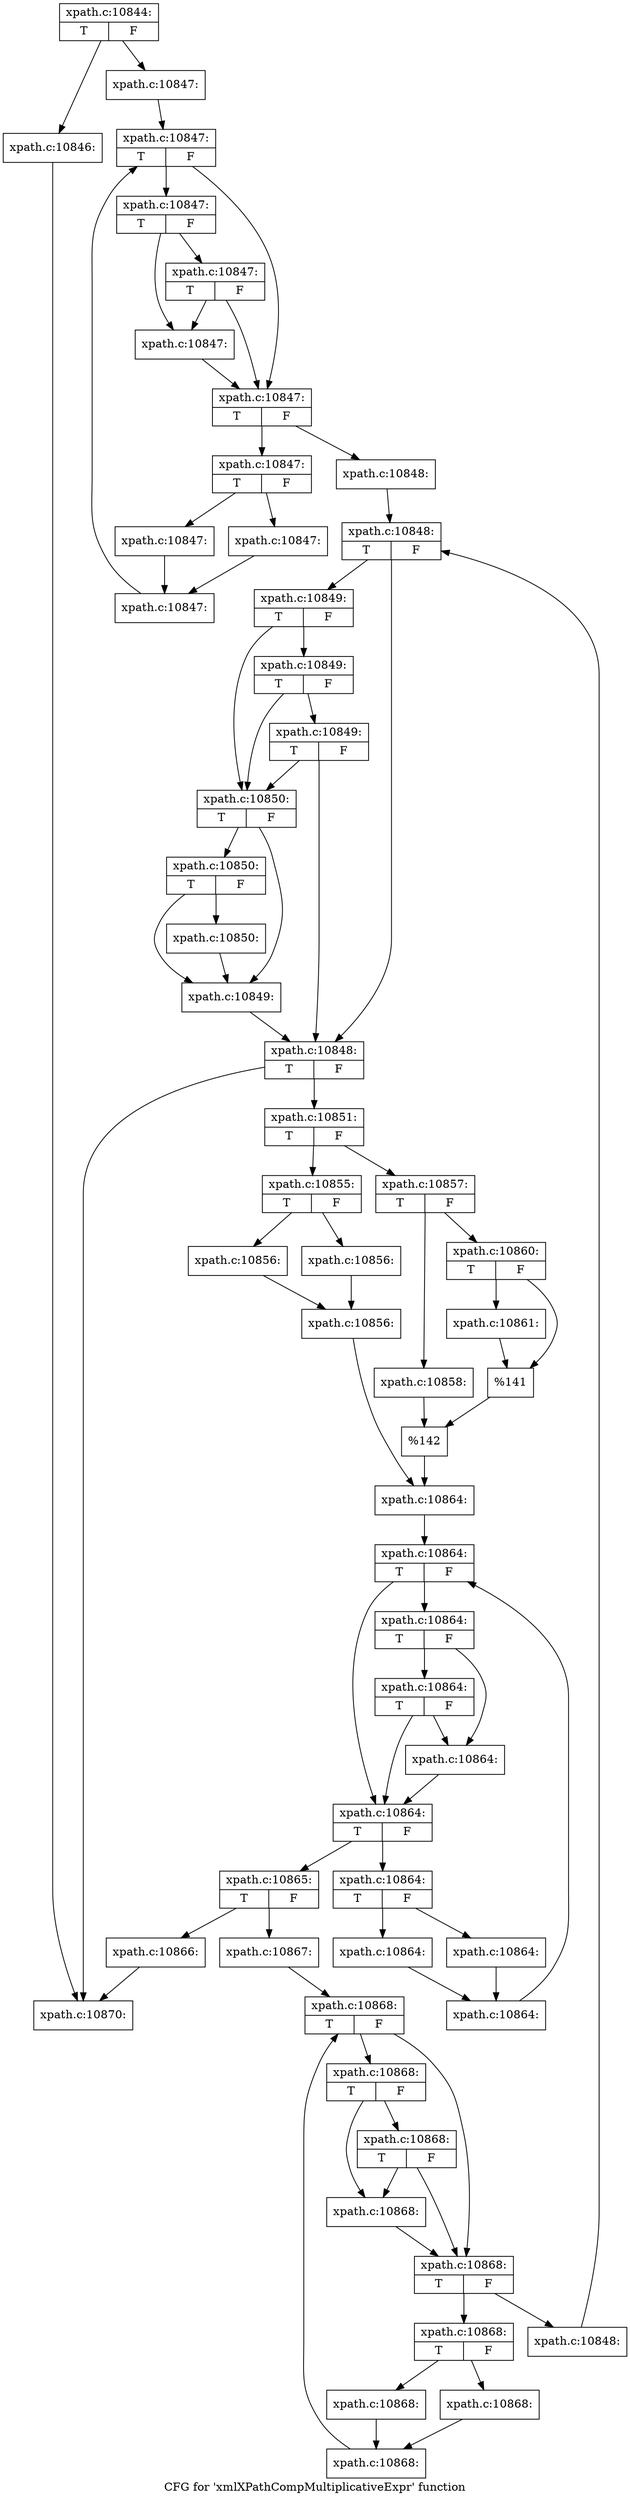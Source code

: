digraph "CFG for 'xmlXPathCompMultiplicativeExpr' function" {
	label="CFG for 'xmlXPathCompMultiplicativeExpr' function";

	Node0x4eb6b40 [shape=record,label="{xpath.c:10844:|{<s0>T|<s1>F}}"];
	Node0x4eb6b40 -> Node0x4ec01b0;
	Node0x4eb6b40 -> Node0x4ec04c0;
	Node0x4ec01b0 [shape=record,label="{xpath.c:10846:}"];
	Node0x4ec01b0 -> Node0x4ec23d0;
	Node0x4ec04c0 [shape=record,label="{xpath.c:10847:}"];
	Node0x4ec04c0 -> Node0x4ec07e0;
	Node0x4ec07e0 [shape=record,label="{xpath.c:10847:|{<s0>T|<s1>F}}"];
	Node0x4ec07e0 -> Node0x4ec09e0;
	Node0x4ec07e0 -> Node0x4ec0a80;
	Node0x4ec0a80 [shape=record,label="{xpath.c:10847:|{<s0>T|<s1>F}}"];
	Node0x4ec0a80 -> Node0x4ec0de0;
	Node0x4ec0a80 -> Node0x4ec0a30;
	Node0x4ec0de0 [shape=record,label="{xpath.c:10847:|{<s0>T|<s1>F}}"];
	Node0x4ec0de0 -> Node0x4ec09e0;
	Node0x4ec0de0 -> Node0x4ec0a30;
	Node0x4ec0a30 [shape=record,label="{xpath.c:10847:}"];
	Node0x4ec0a30 -> Node0x4ec09e0;
	Node0x4ec09e0 [shape=record,label="{xpath.c:10847:|{<s0>T|<s1>F}}"];
	Node0x4ec09e0 -> Node0x4ec1410;
	Node0x4ec09e0 -> Node0x4ec0990;
	Node0x4ec1410 [shape=record,label="{xpath.c:10847:|{<s0>T|<s1>F}}"];
	Node0x4ec1410 -> Node0x4ec18c0;
	Node0x4ec1410 -> Node0x4ec1910;
	Node0x4ec18c0 [shape=record,label="{xpath.c:10847:}"];
	Node0x4ec18c0 -> Node0x4ec1960;
	Node0x4ec1910 [shape=record,label="{xpath.c:10847:}"];
	Node0x4ec1910 -> Node0x4ec1960;
	Node0x4ec1960 [shape=record,label="{xpath.c:10847:}"];
	Node0x4ec1960 -> Node0x4ec07e0;
	Node0x4ec0990 [shape=record,label="{xpath.c:10848:}"];
	Node0x4ec0990 -> Node0x4ec2220;
	Node0x4ec2220 [shape=record,label="{xpath.c:10848:|{<s0>T|<s1>F}}"];
	Node0x4ec2220 -> Node0x4ec2420;
	Node0x4ec2220 -> Node0x4ec24c0;
	Node0x4ec24c0 [shape=record,label="{xpath.c:10849:|{<s0>T|<s1>F}}"];
	Node0x4ec24c0 -> Node0x4ec2870;
	Node0x4ec24c0 -> Node0x4ec2470;
	Node0x4ec2870 [shape=record,label="{xpath.c:10849:|{<s0>T|<s1>F}}"];
	Node0x4ec2870 -> Node0x4ec2820;
	Node0x4ec2870 -> Node0x4ec2470;
	Node0x4ec2820 [shape=record,label="{xpath.c:10849:|{<s0>T|<s1>F}}"];
	Node0x4ec2820 -> Node0x4ec2420;
	Node0x4ec2820 -> Node0x4ec2470;
	Node0x4ec2470 [shape=record,label="{xpath.c:10850:|{<s0>T|<s1>F}}"];
	Node0x4ec2470 -> Node0x4ec3500;
	Node0x4ec2470 -> Node0x4ec3460;
	Node0x4ec3500 [shape=record,label="{xpath.c:10850:|{<s0>T|<s1>F}}"];
	Node0x4ec3500 -> Node0x4ec34b0;
	Node0x4ec3500 -> Node0x4ec3460;
	Node0x4ec34b0 [shape=record,label="{xpath.c:10850:}"];
	Node0x4ec34b0 -> Node0x4ec3460;
	Node0x4ec3460 [shape=record,label="{xpath.c:10849:}"];
	Node0x4ec3460 -> Node0x4ec2420;
	Node0x4ec2420 [shape=record,label="{xpath.c:10848:|{<s0>T|<s1>F}}"];
	Node0x4ec2420 -> Node0x4ec33b0;
	Node0x4ec2420 -> Node0x4ec23d0;
	Node0x4ec33b0 [shape=record,label="{xpath.c:10851:|{<s0>T|<s1>F}}"];
	Node0x4ec33b0 -> Node0x4ec4e90;
	Node0x4ec33b0 -> Node0x4ec4f30;
	Node0x4ec4e90 [shape=record,label="{xpath.c:10855:|{<s0>T|<s1>F}}"];
	Node0x4ec4e90 -> Node0x4ec5510;
	Node0x4ec4e90 -> Node0x4ec5560;
	Node0x4ec5510 [shape=record,label="{xpath.c:10856:}"];
	Node0x4ec5510 -> Node0x4ec55b0;
	Node0x4ec5560 [shape=record,label="{xpath.c:10856:}"];
	Node0x4ec5560 -> Node0x4ec55b0;
	Node0x4ec55b0 [shape=record,label="{xpath.c:10856:}"];
	Node0x4ec55b0 -> Node0x4ec4ee0;
	Node0x4ec4f30 [shape=record,label="{xpath.c:10857:|{<s0>T|<s1>F}}"];
	Node0x4ec4f30 -> Node0x4ec5f30;
	Node0x4ec4f30 -> Node0x4ec5fd0;
	Node0x4ec5f30 [shape=record,label="{xpath.c:10858:}"];
	Node0x4ec5f30 -> Node0x4ec5f80;
	Node0x4ec5fd0 [shape=record,label="{xpath.c:10860:|{<s0>T|<s1>F}}"];
	Node0x4ec5fd0 -> Node0x4ec68e0;
	Node0x4ec5fd0 -> Node0x4ec6930;
	Node0x4ec68e0 [shape=record,label="{xpath.c:10861:}"];
	Node0x4ec68e0 -> Node0x4ec6930;
	Node0x4ec6930 [shape=record,label="{%141}"];
	Node0x4ec6930 -> Node0x4ec5f80;
	Node0x4ec5f80 [shape=record,label="{%142}"];
	Node0x4ec5f80 -> Node0x4ec4ee0;
	Node0x4ec4ee0 [shape=record,label="{xpath.c:10864:}"];
	Node0x4ec4ee0 -> Node0x4ec7360;
	Node0x4ec7360 [shape=record,label="{xpath.c:10864:|{<s0>T|<s1>F}}"];
	Node0x4ec7360 -> Node0x4ec7560;
	Node0x4ec7360 -> Node0x4ec7600;
	Node0x4ec7600 [shape=record,label="{xpath.c:10864:|{<s0>T|<s1>F}}"];
	Node0x4ec7600 -> Node0x4ec7960;
	Node0x4ec7600 -> Node0x4ec75b0;
	Node0x4ec7960 [shape=record,label="{xpath.c:10864:|{<s0>T|<s1>F}}"];
	Node0x4ec7960 -> Node0x4ec7560;
	Node0x4ec7960 -> Node0x4ec75b0;
	Node0x4ec75b0 [shape=record,label="{xpath.c:10864:}"];
	Node0x4ec75b0 -> Node0x4ec7560;
	Node0x4ec7560 [shape=record,label="{xpath.c:10864:|{<s0>T|<s1>F}}"];
	Node0x4ec7560 -> Node0x4ec7f90;
	Node0x4ec7560 -> Node0x4ec7510;
	Node0x4ec7f90 [shape=record,label="{xpath.c:10864:|{<s0>T|<s1>F}}"];
	Node0x4ec7f90 -> Node0x4ec8440;
	Node0x4ec7f90 -> Node0x4ec8490;
	Node0x4ec8440 [shape=record,label="{xpath.c:10864:}"];
	Node0x4ec8440 -> Node0x4ec84e0;
	Node0x4ec8490 [shape=record,label="{xpath.c:10864:}"];
	Node0x4ec8490 -> Node0x4ec84e0;
	Node0x4ec84e0 [shape=record,label="{xpath.c:10864:}"];
	Node0x4ec84e0 -> Node0x4ec7360;
	Node0x4ec7510 [shape=record,label="{xpath.c:10865:|{<s0>T|<s1>F}}"];
	Node0x4ec7510 -> Node0x4ec8f20;
	Node0x4ec7510 -> Node0x4ec8f70;
	Node0x4ec8f20 [shape=record,label="{xpath.c:10866:}"];
	Node0x4ec8f20 -> Node0x4ec23d0;
	Node0x4ec8f70 [shape=record,label="{xpath.c:10867:}"];
	Node0x4ec8f70 -> Node0x4ec9710;
	Node0x4ec9710 [shape=record,label="{xpath.c:10868:|{<s0>T|<s1>F}}"];
	Node0x4ec9710 -> Node0x4ec9a80;
	Node0x4ec9710 -> Node0x4ec9b20;
	Node0x4ec9b20 [shape=record,label="{xpath.c:10868:|{<s0>T|<s1>F}}"];
	Node0x4ec9b20 -> Node0x4ec9e80;
	Node0x4ec9b20 -> Node0x4ec9ad0;
	Node0x4ec9e80 [shape=record,label="{xpath.c:10868:|{<s0>T|<s1>F}}"];
	Node0x4ec9e80 -> Node0x4ec9a80;
	Node0x4ec9e80 -> Node0x4ec9ad0;
	Node0x4ec9ad0 [shape=record,label="{xpath.c:10868:}"];
	Node0x4ec9ad0 -> Node0x4ec9a80;
	Node0x4ec9a80 [shape=record,label="{xpath.c:10868:|{<s0>T|<s1>F}}"];
	Node0x4ec9a80 -> Node0x4eca4b0;
	Node0x4ec9a80 -> Node0x4ec9a30;
	Node0x4eca4b0 [shape=record,label="{xpath.c:10868:|{<s0>T|<s1>F}}"];
	Node0x4eca4b0 -> Node0x4eca960;
	Node0x4eca4b0 -> Node0x4eca9b0;
	Node0x4eca960 [shape=record,label="{xpath.c:10868:}"];
	Node0x4eca960 -> Node0x4ecaa00;
	Node0x4eca9b0 [shape=record,label="{xpath.c:10868:}"];
	Node0x4eca9b0 -> Node0x4ecaa00;
	Node0x4ecaa00 [shape=record,label="{xpath.c:10868:}"];
	Node0x4ecaa00 -> Node0x4ec9710;
	Node0x4ec9a30 [shape=record,label="{xpath.c:10848:}"];
	Node0x4ec9a30 -> Node0x4ec2220;
	Node0x4ec23d0 [shape=record,label="{xpath.c:10870:}"];
}

